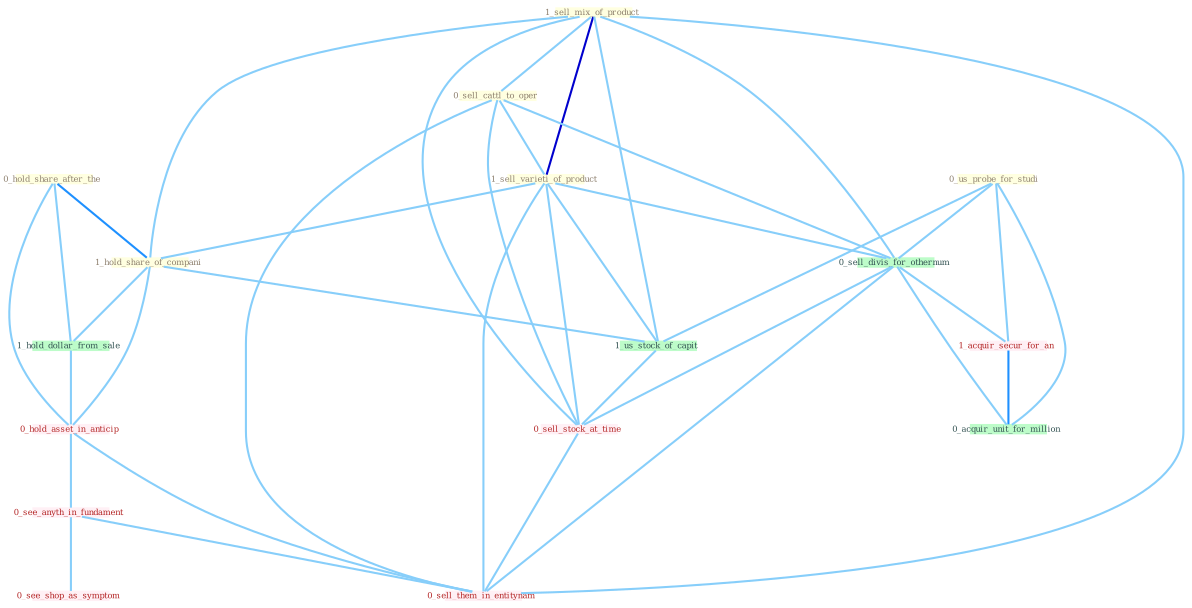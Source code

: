 Graph G{ 
    node
    [shape=polygon,style=filled,width=.5,height=.06,color="#BDFCC9",fixedsize=true,fontsize=4,
    fontcolor="#2f4f4f"];
    {node
    [color="#ffffe0", fontcolor="#8b7d6b"] "1_sell_mix_of_product " "0_sell_cattl_to_oper " "0_hold_share_after_the " "1_sell_varieti_of_product " "0_us_probe_for_studi " "1_hold_share_of_compani "}
{node [color="#fff0f5", fontcolor="#b22222"] "1_acquir_secur_for_an " "0_hold_asset_in_anticip " "0_sell_stock_at_time " "0_see_anyth_in_fundament " "0_see_shop_as_symptom " "0_sell_them_in_entitynam "}
edge [color="#B0E2FF"];

	"1_sell_mix_of_product " -- "0_sell_cattl_to_oper " [w="1", color="#87cefa" ];
	"1_sell_mix_of_product " -- "1_sell_varieti_of_product " [w="3", color="#0000cd" , len=0.6];
	"1_sell_mix_of_product " -- "1_hold_share_of_compani " [w="1", color="#87cefa" ];
	"1_sell_mix_of_product " -- "0_sell_divis_for_othernum " [w="1", color="#87cefa" ];
	"1_sell_mix_of_product " -- "1_us_stock_of_capit " [w="1", color="#87cefa" ];
	"1_sell_mix_of_product " -- "0_sell_stock_at_time " [w="1", color="#87cefa" ];
	"1_sell_mix_of_product " -- "0_sell_them_in_entitynam " [w="1", color="#87cefa" ];
	"0_sell_cattl_to_oper " -- "1_sell_varieti_of_product " [w="1", color="#87cefa" ];
	"0_sell_cattl_to_oper " -- "0_sell_divis_for_othernum " [w="1", color="#87cefa" ];
	"0_sell_cattl_to_oper " -- "0_sell_stock_at_time " [w="1", color="#87cefa" ];
	"0_sell_cattl_to_oper " -- "0_sell_them_in_entitynam " [w="1", color="#87cefa" ];
	"0_hold_share_after_the " -- "1_hold_share_of_compani " [w="2", color="#1e90ff" , len=0.8];
	"0_hold_share_after_the " -- "1_hold_dollar_from_sale " [w="1", color="#87cefa" ];
	"0_hold_share_after_the " -- "0_hold_asset_in_anticip " [w="1", color="#87cefa" ];
	"1_sell_varieti_of_product " -- "1_hold_share_of_compani " [w="1", color="#87cefa" ];
	"1_sell_varieti_of_product " -- "0_sell_divis_for_othernum " [w="1", color="#87cefa" ];
	"1_sell_varieti_of_product " -- "1_us_stock_of_capit " [w="1", color="#87cefa" ];
	"1_sell_varieti_of_product " -- "0_sell_stock_at_time " [w="1", color="#87cefa" ];
	"1_sell_varieti_of_product " -- "0_sell_them_in_entitynam " [w="1", color="#87cefa" ];
	"0_us_probe_for_studi " -- "0_sell_divis_for_othernum " [w="1", color="#87cefa" ];
	"0_us_probe_for_studi " -- "1_acquir_secur_for_an " [w="1", color="#87cefa" ];
	"0_us_probe_for_studi " -- "1_us_stock_of_capit " [w="1", color="#87cefa" ];
	"0_us_probe_for_studi " -- "0_acquir_unit_for_million " [w="1", color="#87cefa" ];
	"1_hold_share_of_compani " -- "1_us_stock_of_capit " [w="1", color="#87cefa" ];
	"1_hold_share_of_compani " -- "1_hold_dollar_from_sale " [w="1", color="#87cefa" ];
	"1_hold_share_of_compani " -- "0_hold_asset_in_anticip " [w="1", color="#87cefa" ];
	"0_sell_divis_for_othernum " -- "1_acquir_secur_for_an " [w="1", color="#87cefa" ];
	"0_sell_divis_for_othernum " -- "0_sell_stock_at_time " [w="1", color="#87cefa" ];
	"0_sell_divis_for_othernum " -- "0_acquir_unit_for_million " [w="1", color="#87cefa" ];
	"0_sell_divis_for_othernum " -- "0_sell_them_in_entitynam " [w="1", color="#87cefa" ];
	"1_acquir_secur_for_an " -- "0_acquir_unit_for_million " [w="2", color="#1e90ff" , len=0.8];
	"1_us_stock_of_capit " -- "0_sell_stock_at_time " [w="1", color="#87cefa" ];
	"1_hold_dollar_from_sale " -- "0_hold_asset_in_anticip " [w="1", color="#87cefa" ];
	"0_hold_asset_in_anticip " -- "0_see_anyth_in_fundament " [w="1", color="#87cefa" ];
	"0_hold_asset_in_anticip " -- "0_sell_them_in_entitynam " [w="1", color="#87cefa" ];
	"0_sell_stock_at_time " -- "0_sell_them_in_entitynam " [w="1", color="#87cefa" ];
	"0_see_anyth_in_fundament " -- "0_see_shop_as_symptom " [w="1", color="#87cefa" ];
	"0_see_anyth_in_fundament " -- "0_sell_them_in_entitynam " [w="1", color="#87cefa" ];
}